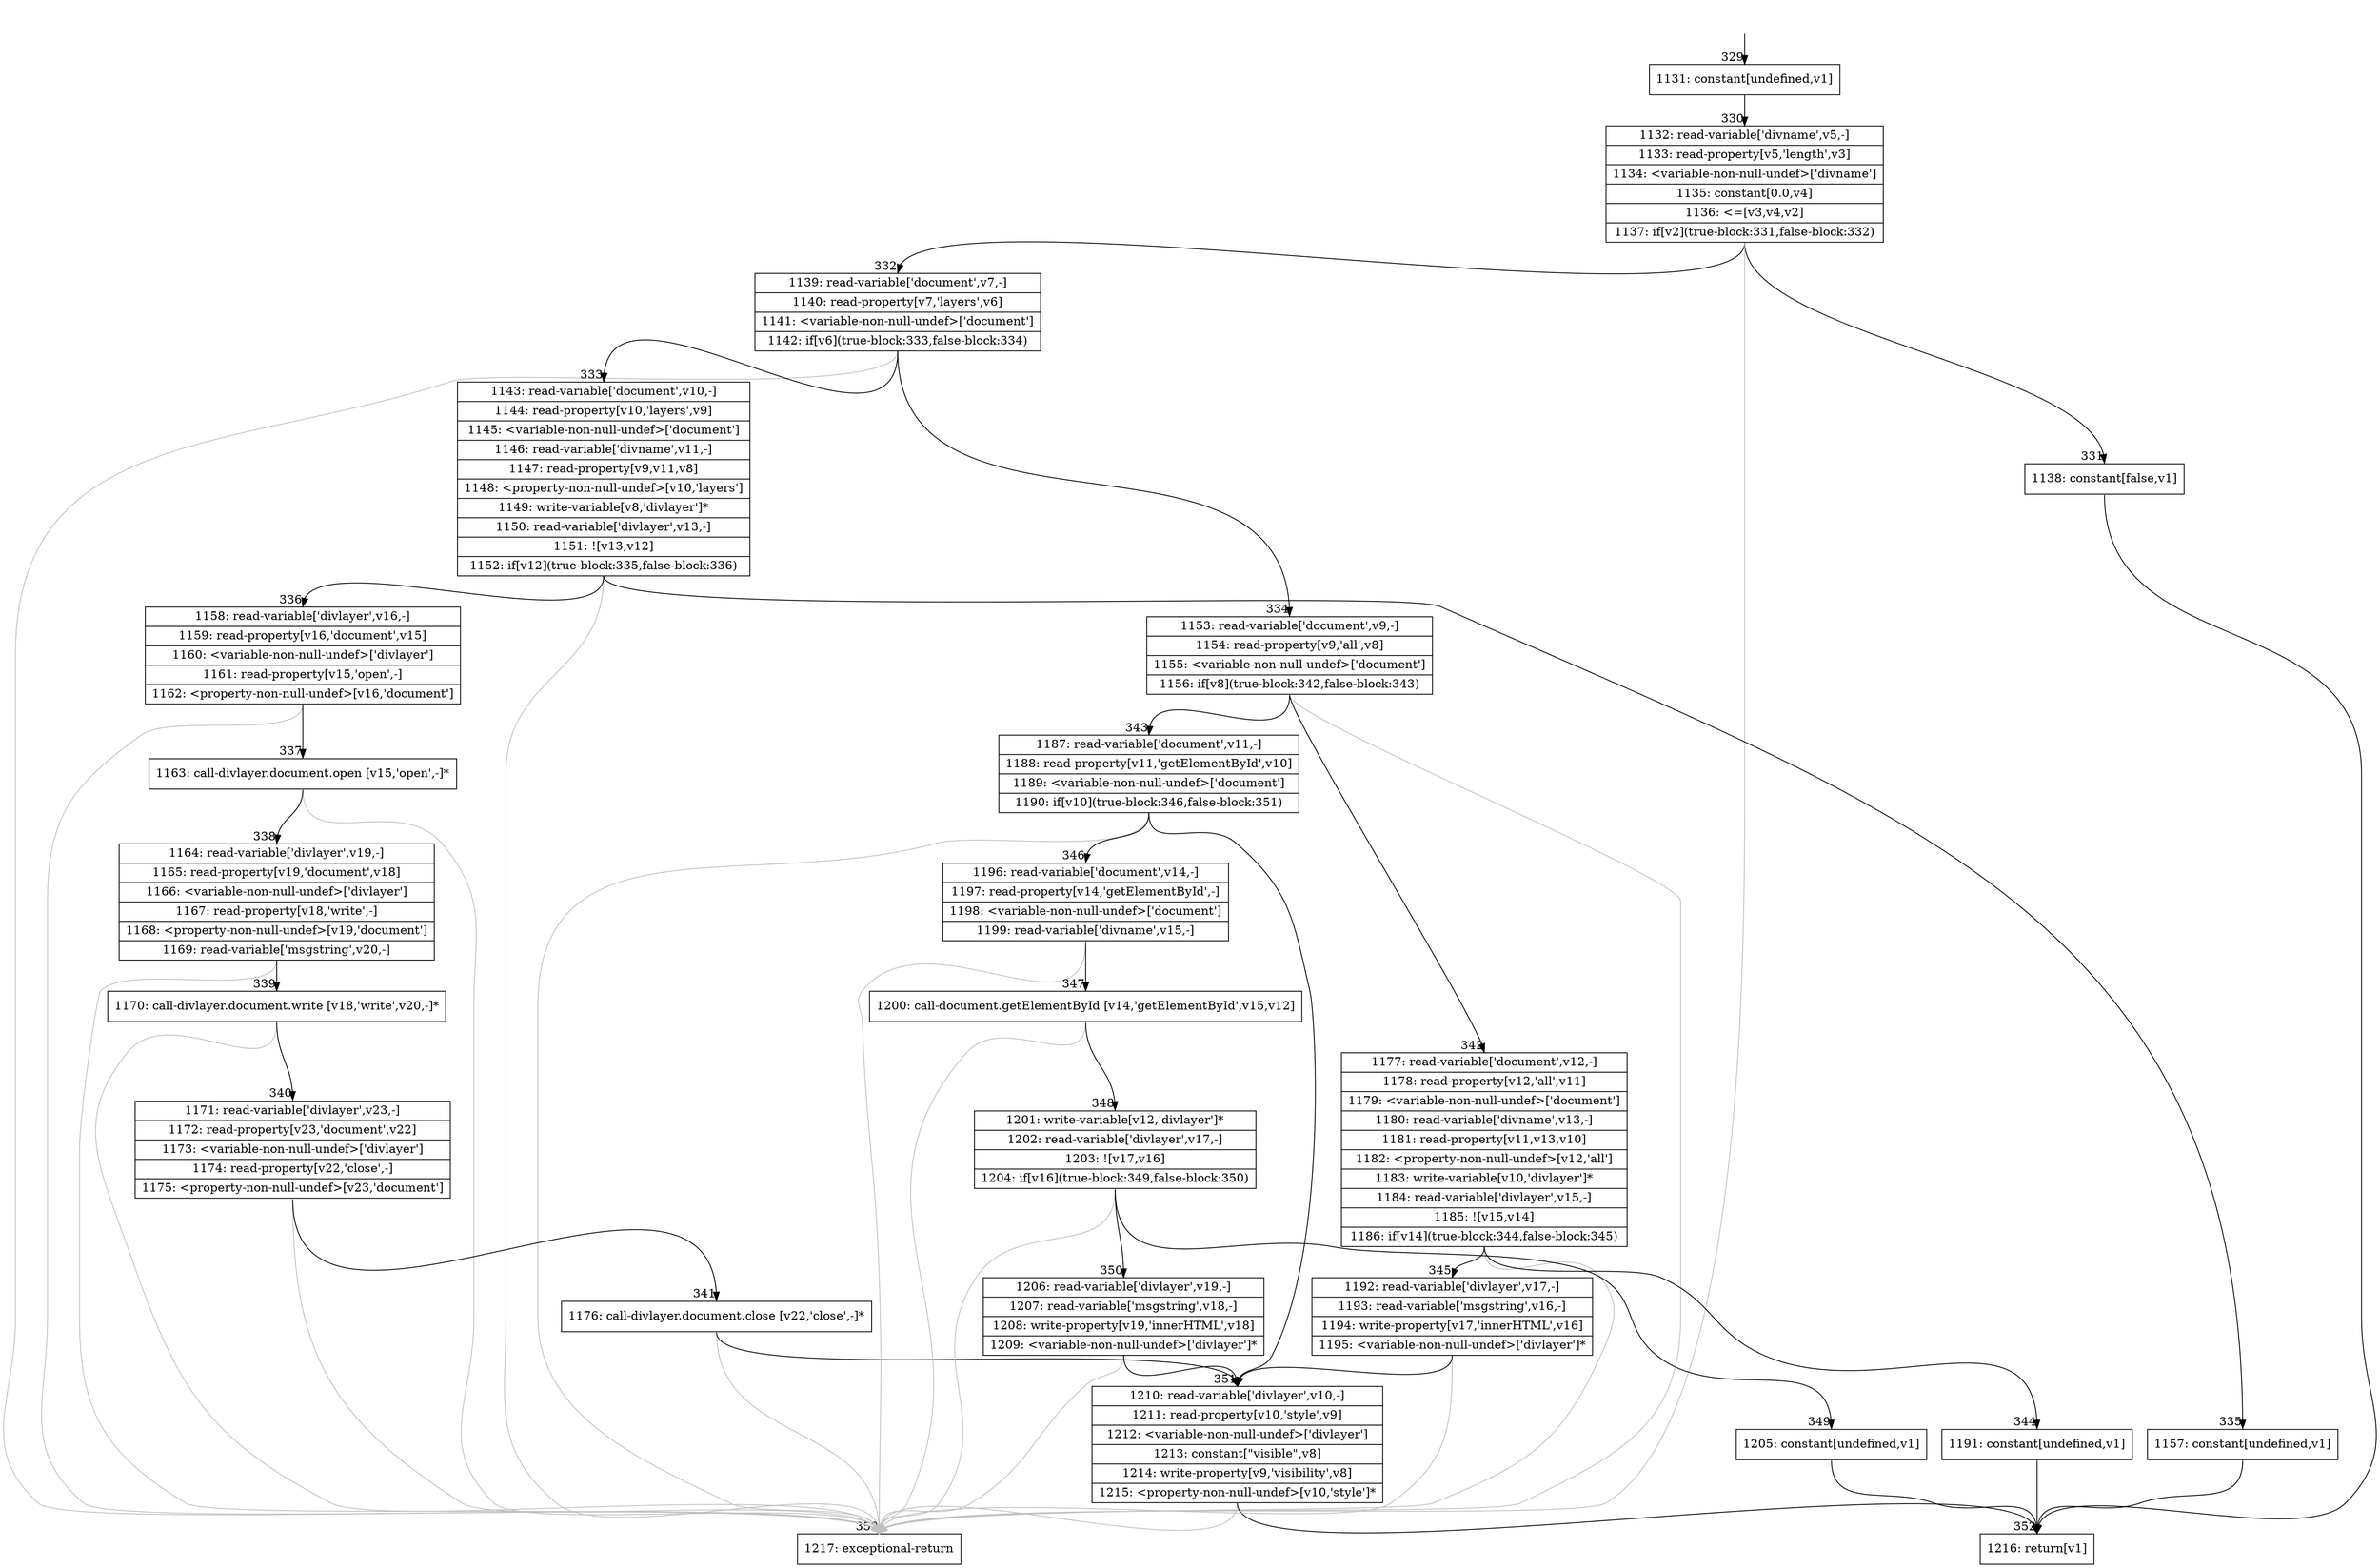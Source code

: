digraph {
rankdir="TD"
BB_entry34[shape=none,label=""];
BB_entry34 -> BB329 [tailport=s, headport=n, headlabel="    329"]
BB329 [shape=record label="{1131: constant[undefined,v1]}" ] 
BB329 -> BB330 [tailport=s, headport=n, headlabel="      330"]
BB330 [shape=record label="{1132: read-variable['divname',v5,-]|1133: read-property[v5,'length',v3]|1134: \<variable-non-null-undef\>['divname']|1135: constant[0.0,v4]|1136: \<=[v3,v4,v2]|1137: if[v2](true-block:331,false-block:332)}" ] 
BB330 -> BB331 [tailport=s, headport=n, headlabel="      331"]
BB330 -> BB332 [tailport=s, headport=n, headlabel="      332"]
BB330 -> BB353 [tailport=s, headport=n, color=gray, headlabel="      353"]
BB331 [shape=record label="{1138: constant[false,v1]}" ] 
BB331 -> BB352 [tailport=s, headport=n, headlabel="      352"]
BB332 [shape=record label="{1139: read-variable['document',v7,-]|1140: read-property[v7,'layers',v6]|1141: \<variable-non-null-undef\>['document']|1142: if[v6](true-block:333,false-block:334)}" ] 
BB332 -> BB333 [tailport=s, headport=n, headlabel="      333"]
BB332 -> BB334 [tailport=s, headport=n, headlabel="      334"]
BB332 -> BB353 [tailport=s, headport=n, color=gray]
BB333 [shape=record label="{1143: read-variable['document',v10,-]|1144: read-property[v10,'layers',v9]|1145: \<variable-non-null-undef\>['document']|1146: read-variable['divname',v11,-]|1147: read-property[v9,v11,v8]|1148: \<property-non-null-undef\>[v10,'layers']|1149: write-variable[v8,'divlayer']*|1150: read-variable['divlayer',v13,-]|1151: ![v13,v12]|1152: if[v12](true-block:335,false-block:336)}" ] 
BB333 -> BB335 [tailport=s, headport=n, headlabel="      335"]
BB333 -> BB336 [tailport=s, headport=n, headlabel="      336"]
BB333 -> BB353 [tailport=s, headport=n, color=gray]
BB334 [shape=record label="{1153: read-variable['document',v9,-]|1154: read-property[v9,'all',v8]|1155: \<variable-non-null-undef\>['document']|1156: if[v8](true-block:342,false-block:343)}" ] 
BB334 -> BB342 [tailport=s, headport=n, headlabel="      342"]
BB334 -> BB343 [tailport=s, headport=n, headlabel="      343"]
BB334 -> BB353 [tailport=s, headport=n, color=gray]
BB335 [shape=record label="{1157: constant[undefined,v1]}" ] 
BB335 -> BB352 [tailport=s, headport=n]
BB336 [shape=record label="{1158: read-variable['divlayer',v16,-]|1159: read-property[v16,'document',v15]|1160: \<variable-non-null-undef\>['divlayer']|1161: read-property[v15,'open',-]|1162: \<property-non-null-undef\>[v16,'document']}" ] 
BB336 -> BB337 [tailport=s, headport=n, headlabel="      337"]
BB336 -> BB353 [tailport=s, headport=n, color=gray]
BB337 [shape=record label="{1163: call-divlayer.document.open [v15,'open',-]*}" ] 
BB337 -> BB338 [tailport=s, headport=n, headlabel="      338"]
BB337 -> BB353 [tailport=s, headport=n, color=gray]
BB338 [shape=record label="{1164: read-variable['divlayer',v19,-]|1165: read-property[v19,'document',v18]|1166: \<variable-non-null-undef\>['divlayer']|1167: read-property[v18,'write',-]|1168: \<property-non-null-undef\>[v19,'document']|1169: read-variable['msgstring',v20,-]}" ] 
BB338 -> BB339 [tailport=s, headport=n, headlabel="      339"]
BB338 -> BB353 [tailport=s, headport=n, color=gray]
BB339 [shape=record label="{1170: call-divlayer.document.write [v18,'write',v20,-]*}" ] 
BB339 -> BB340 [tailport=s, headport=n, headlabel="      340"]
BB339 -> BB353 [tailport=s, headport=n, color=gray]
BB340 [shape=record label="{1171: read-variable['divlayer',v23,-]|1172: read-property[v23,'document',v22]|1173: \<variable-non-null-undef\>['divlayer']|1174: read-property[v22,'close',-]|1175: \<property-non-null-undef\>[v23,'document']}" ] 
BB340 -> BB341 [tailport=s, headport=n, headlabel="      341"]
BB340 -> BB353 [tailport=s, headport=n, color=gray]
BB341 [shape=record label="{1176: call-divlayer.document.close [v22,'close',-]*}" ] 
BB341 -> BB351 [tailport=s, headport=n, headlabel="      351"]
BB341 -> BB353 [tailport=s, headport=n, color=gray]
BB342 [shape=record label="{1177: read-variable['document',v12,-]|1178: read-property[v12,'all',v11]|1179: \<variable-non-null-undef\>['document']|1180: read-variable['divname',v13,-]|1181: read-property[v11,v13,v10]|1182: \<property-non-null-undef\>[v12,'all']|1183: write-variable[v10,'divlayer']*|1184: read-variable['divlayer',v15,-]|1185: ![v15,v14]|1186: if[v14](true-block:344,false-block:345)}" ] 
BB342 -> BB344 [tailport=s, headport=n, headlabel="      344"]
BB342 -> BB345 [tailport=s, headport=n, headlabel="      345"]
BB342 -> BB353 [tailport=s, headport=n, color=gray]
BB343 [shape=record label="{1187: read-variable['document',v11,-]|1188: read-property[v11,'getElementById',v10]|1189: \<variable-non-null-undef\>['document']|1190: if[v10](true-block:346,false-block:351)}" ] 
BB343 -> BB346 [tailport=s, headport=n, headlabel="      346"]
BB343 -> BB351 [tailport=s, headport=n]
BB343 -> BB353 [tailport=s, headport=n, color=gray]
BB344 [shape=record label="{1191: constant[undefined,v1]}" ] 
BB344 -> BB352 [tailport=s, headport=n]
BB345 [shape=record label="{1192: read-variable['divlayer',v17,-]|1193: read-variable['msgstring',v16,-]|1194: write-property[v17,'innerHTML',v16]|1195: \<variable-non-null-undef\>['divlayer']*}" ] 
BB345 -> BB351 [tailport=s, headport=n]
BB345 -> BB353 [tailport=s, headport=n, color=gray]
BB346 [shape=record label="{1196: read-variable['document',v14,-]|1197: read-property[v14,'getElementById',-]|1198: \<variable-non-null-undef\>['document']|1199: read-variable['divname',v15,-]}" ] 
BB346 -> BB347 [tailport=s, headport=n, headlabel="      347"]
BB346 -> BB353 [tailport=s, headport=n, color=gray]
BB347 [shape=record label="{1200: call-document.getElementById [v14,'getElementById',v15,v12]}" ] 
BB347 -> BB348 [tailport=s, headport=n, headlabel="      348"]
BB347 -> BB353 [tailport=s, headport=n, color=gray]
BB348 [shape=record label="{1201: write-variable[v12,'divlayer']*|1202: read-variable['divlayer',v17,-]|1203: ![v17,v16]|1204: if[v16](true-block:349,false-block:350)}" ] 
BB348 -> BB349 [tailport=s, headport=n, headlabel="      349"]
BB348 -> BB350 [tailport=s, headport=n, headlabel="      350"]
BB348 -> BB353 [tailport=s, headport=n, color=gray]
BB349 [shape=record label="{1205: constant[undefined,v1]}" ] 
BB349 -> BB352 [tailport=s, headport=n]
BB350 [shape=record label="{1206: read-variable['divlayer',v19,-]|1207: read-variable['msgstring',v18,-]|1208: write-property[v19,'innerHTML',v18]|1209: \<variable-non-null-undef\>['divlayer']*}" ] 
BB350 -> BB351 [tailport=s, headport=n]
BB350 -> BB353 [tailport=s, headport=n, color=gray]
BB351 [shape=record label="{1210: read-variable['divlayer',v10,-]|1211: read-property[v10,'style',v9]|1212: \<variable-non-null-undef\>['divlayer']|1213: constant[\"visible\",v8]|1214: write-property[v9,'visibility',v8]|1215: \<property-non-null-undef\>[v10,'style']*}" ] 
BB351 -> BB352 [tailport=s, headport=n]
BB351 -> BB353 [tailport=s, headport=n, color=gray]
BB352 [shape=record label="{1216: return[v1]}" ] 
BB353 [shape=record label="{1217: exceptional-return}" ] 
//#$~ 494
}
